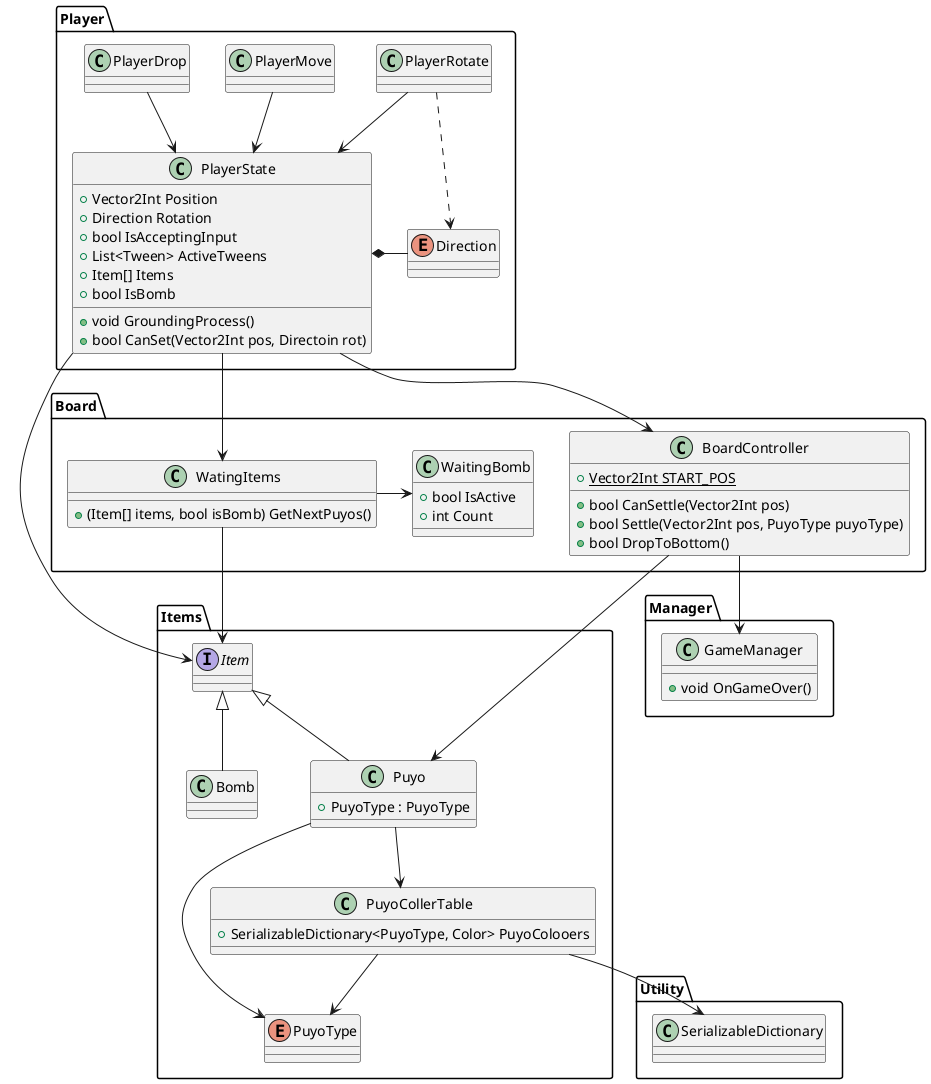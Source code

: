 @startuml hoge

namespace Player{
    class PlayerRotate
    class PlayerMove
    class PlayerDrop
    class PlayerState{
        +Vector2Int Position
        +Direction Rotation    
        +bool IsAcceptingInput
        +List<Tween> ActiveTweens
        +Item[] Items
        +bool IsBomb
        +void GroundingProcess()
        +bool CanSet(Vector2Int pos, Directoin rot)
    }
    enum Direction

    PlayerDrop --> PlayerState
    PlayerRotate --> PlayerState
    PlayerMove --> PlayerState
    PlayerRotate ..> Direction
    PlayerState *- Direction
}

namespace Items{
    interface Item
    class Bomb
    class Puyo{
        +PuyoType : PuyoType
    }
    class PuyoCollerTable{
        +SerializableDictionary<PuyoType, Color> PuyoColooers
    }
    enum PuyoType

    Item <|-- Puyo
    Item <|-- Bomb
    Puyo --> PuyoCollerTable
    Puyo --> PuyoType
    PuyoCollerTable --> PuyoType
}

namespace Utility{
    class SerializableDictionary
}

namespace Manager{
    class GameManager{
        +void OnGameOver()
    }
}


namespace Board{
    class WaitingBomb{
        +bool IsActive
        +int Count
    }

    class WatingItems{
        +(Item[] items, bool isBomb) GetNextPuyos()
    }

    class BoardController{
        {static} +Vector2Int START_POS
        +bool CanSettle(Vector2Int pos) 
        +bool Settle(Vector2Int pos, PuyoType puyoType)
        +bool DropToBottom()
    }

    WaitingBomb <- WatingItems 
}



PuyoCollerTable --> SerializableDictionary

PlayerState --> Item
PlayerState --> BoardController
PlayerState --> WatingItems

WatingItems --> Item
BoardController --> Puyo
BoardController --> GameManager


@enduml